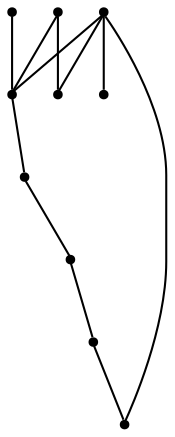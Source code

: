 graph {
  node [shape=point,comment="{\"directed\":false,\"doi\":\"10.1007/978-3-319-27261-0_22\",\"figure\":\"2 (1)\"}"]

  v0 [pos="1405.046688797242,1228.464083841859"]
  v1 [pos="711.6050263171311,1228.464083841859"]
  v2 [pos="1491.727240382139,1228.464083841859"]
  v3 [pos="1318.365246974497,1228.464083841859"]
  v4 [pos="1188.3455006002523,1315.1435730993508"]
  v5 [pos="1101.6640587775078,1228.464083841859"]
  v6 [pos="1014.9846358870248,1228.464083841859"]
  v7 [pos="928.3020176785526,1315.1435730993508"]
  v8 [pos="798.284449207614,1228.464083841859"]
  v9 [pos="624.9245383206518,1228.464083841859"]

  v0 -- v1 [id="-1",pos="1405.046688797242,1228.464083841859 1398.9562537385543,1174.3353610215659 1362.0795498398447,1141.7847217596443 1318.3642931482316,1141.7847217596443 798.2855620049237,1141.7847217596443 798.2855620049237,1141.7847217596443 798.2855620049237,1141.7847217596443 750.4112412653616,1141.784848934921 711.6008771728763,1180.5946737931247 711.6050263171311,1228.464083841859"]
  v9 -- v1 [id="-2",pos="624.9245383206518,1228.464083841859 711.6050263171311,1228.464083841859 711.6050263171311,1228.464083841859 711.6050263171311,1228.464083841859"]
  v1 -- v8 [id="-4",pos="711.6050263171311,1228.464083841859 798.284449207614,1228.464083841859 798.284449207614,1228.464083841859 798.284449207614,1228.464083841859"]
  v7 -- v1 [id="-6",pos="928.3020176785526,1315.1435730993508 798.285498416506,1315.1435730993505 798.285498416506,1315.1435730993505 798.285498416506,1315.1435730993505 750.4112412653616,1315.1435730993505 711.6008771728763,1276.3337482411468 711.6050263171311,1228.464083841859"]
  v0 -- v4 [id="-7",pos="1405.046688797242,1228.464083841859 1398.956126561719,1282.592933837429 1362.0794226630094,1315.1435730993505 1318.3641659713962,1315.1435730993505 1188.3455006002523,1315.1435730993508 1188.3455006002523,1315.1435730993508 1188.3455006002523,1315.1435730993508"]
  v6 -- v5 [id="-10",pos="1014.9846358870248,1228.464083841859 1101.6640587775078,1228.464083841859 1101.6640587775078,1228.464083841859 1101.6640587775078,1228.464083841859"]
  v5 -- v3 [id="-12",pos="1101.6640587775078,1228.464083841859 1318.365246974497,1228.464083841859 1318.365246974497,1228.464083841859 1318.365246974497,1228.464083841859"]
  v7 -- v4 [id="-14",pos="928.3020176785526,1315.1435730993508 1188.3455006002523,1315.1435730993508 1188.3455006002523,1315.1435730993508 1188.3455006002523,1315.1435730993508"]
  v3 -- v0 [id="-16",pos="1318.365246974497,1228.464083841859 1405.046688797242,1228.464083841859 1405.046688797242,1228.464083841859 1405.046688797242,1228.464083841859"]
  v0 -- v2 [id="-20",pos="1405.046688797242,1228.464083841859 1491.727240382139,1228.464083841859 1491.727240382139,1228.464083841859 1491.727240382139,1228.464083841859"]
  v8 -- v6 [id="-22",pos="798.284449207614,1228.464083841859 1014.9846358870248,1228.464083841859 1014.9846358870248,1228.464083841859 1014.9846358870248,1228.464083841859"]
}
